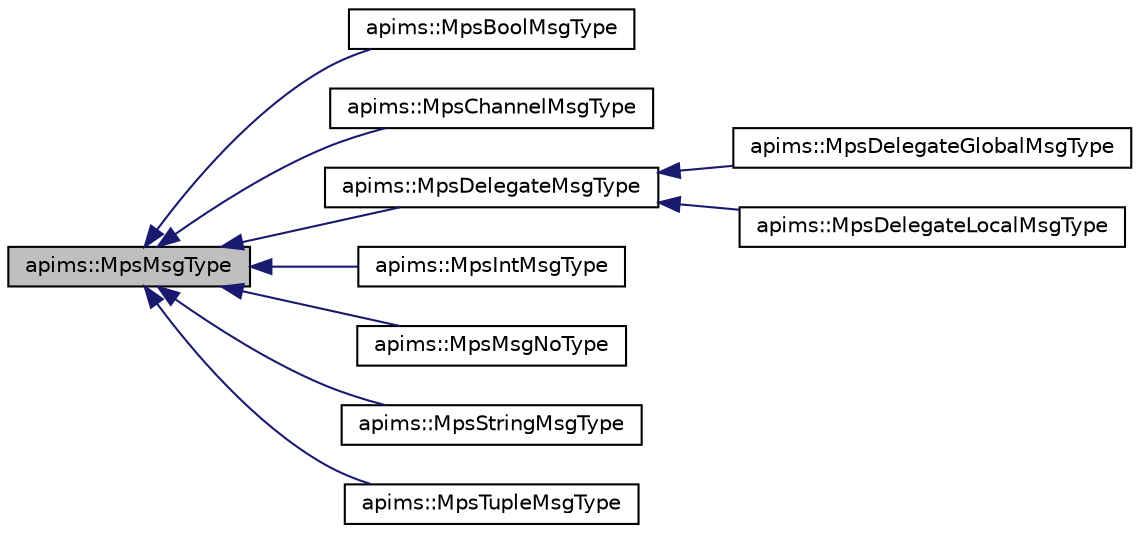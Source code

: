 digraph G
{
  edge [fontname="Helvetica",fontsize="10",labelfontname="Helvetica",labelfontsize="10"];
  node [fontname="Helvetica",fontsize="10",shape=record];
  rankdir=LR;
  Node1 [label="apims::MpsMsgType",height=0.2,width=0.4,color="black", fillcolor="grey75", style="filled" fontcolor="black"];
  Node1 -> Node2 [dir=back,color="midnightblue",fontsize="10",style="solid",fontname="Helvetica"];
  Node2 [label="apims::MpsBoolMsgType",height=0.2,width=0.4,color="black", fillcolor="white", style="filled",URL="$classapims_1_1_mps_bool_msg_type.html"];
  Node1 -> Node3 [dir=back,color="midnightblue",fontsize="10",style="solid",fontname="Helvetica"];
  Node3 [label="apims::MpsChannelMsgType",height=0.2,width=0.4,color="black", fillcolor="white", style="filled",URL="$classapims_1_1_mps_channel_msg_type.html"];
  Node1 -> Node4 [dir=back,color="midnightblue",fontsize="10",style="solid",fontname="Helvetica"];
  Node4 [label="apims::MpsDelegateMsgType",height=0.2,width=0.4,color="black", fillcolor="white", style="filled",URL="$classapims_1_1_mps_delegate_msg_type.html"];
  Node4 -> Node5 [dir=back,color="midnightblue",fontsize="10",style="solid",fontname="Helvetica"];
  Node5 [label="apims::MpsDelegateGlobalMsgType",height=0.2,width=0.4,color="black", fillcolor="white", style="filled",URL="$classapims_1_1_mps_delegate_global_msg_type.html"];
  Node4 -> Node6 [dir=back,color="midnightblue",fontsize="10",style="solid",fontname="Helvetica"];
  Node6 [label="apims::MpsDelegateLocalMsgType",height=0.2,width=0.4,color="black", fillcolor="white", style="filled",URL="$classapims_1_1_mps_delegate_local_msg_type.html"];
  Node1 -> Node7 [dir=back,color="midnightblue",fontsize="10",style="solid",fontname="Helvetica"];
  Node7 [label="apims::MpsIntMsgType",height=0.2,width=0.4,color="black", fillcolor="white", style="filled",URL="$classapims_1_1_mps_int_msg_type.html"];
  Node1 -> Node8 [dir=back,color="midnightblue",fontsize="10",style="solid",fontname="Helvetica"];
  Node8 [label="apims::MpsMsgNoType",height=0.2,width=0.4,color="black", fillcolor="white", style="filled",URL="$classapims_1_1_mps_msg_no_type.html"];
  Node1 -> Node9 [dir=back,color="midnightblue",fontsize="10",style="solid",fontname="Helvetica"];
  Node9 [label="apims::MpsStringMsgType",height=0.2,width=0.4,color="black", fillcolor="white", style="filled",URL="$classapims_1_1_mps_string_msg_type.html"];
  Node1 -> Node10 [dir=back,color="midnightblue",fontsize="10",style="solid",fontname="Helvetica"];
  Node10 [label="apims::MpsTupleMsgType",height=0.2,width=0.4,color="black", fillcolor="white", style="filled",URL="$classapims_1_1_mps_tuple_msg_type.html"];
}
